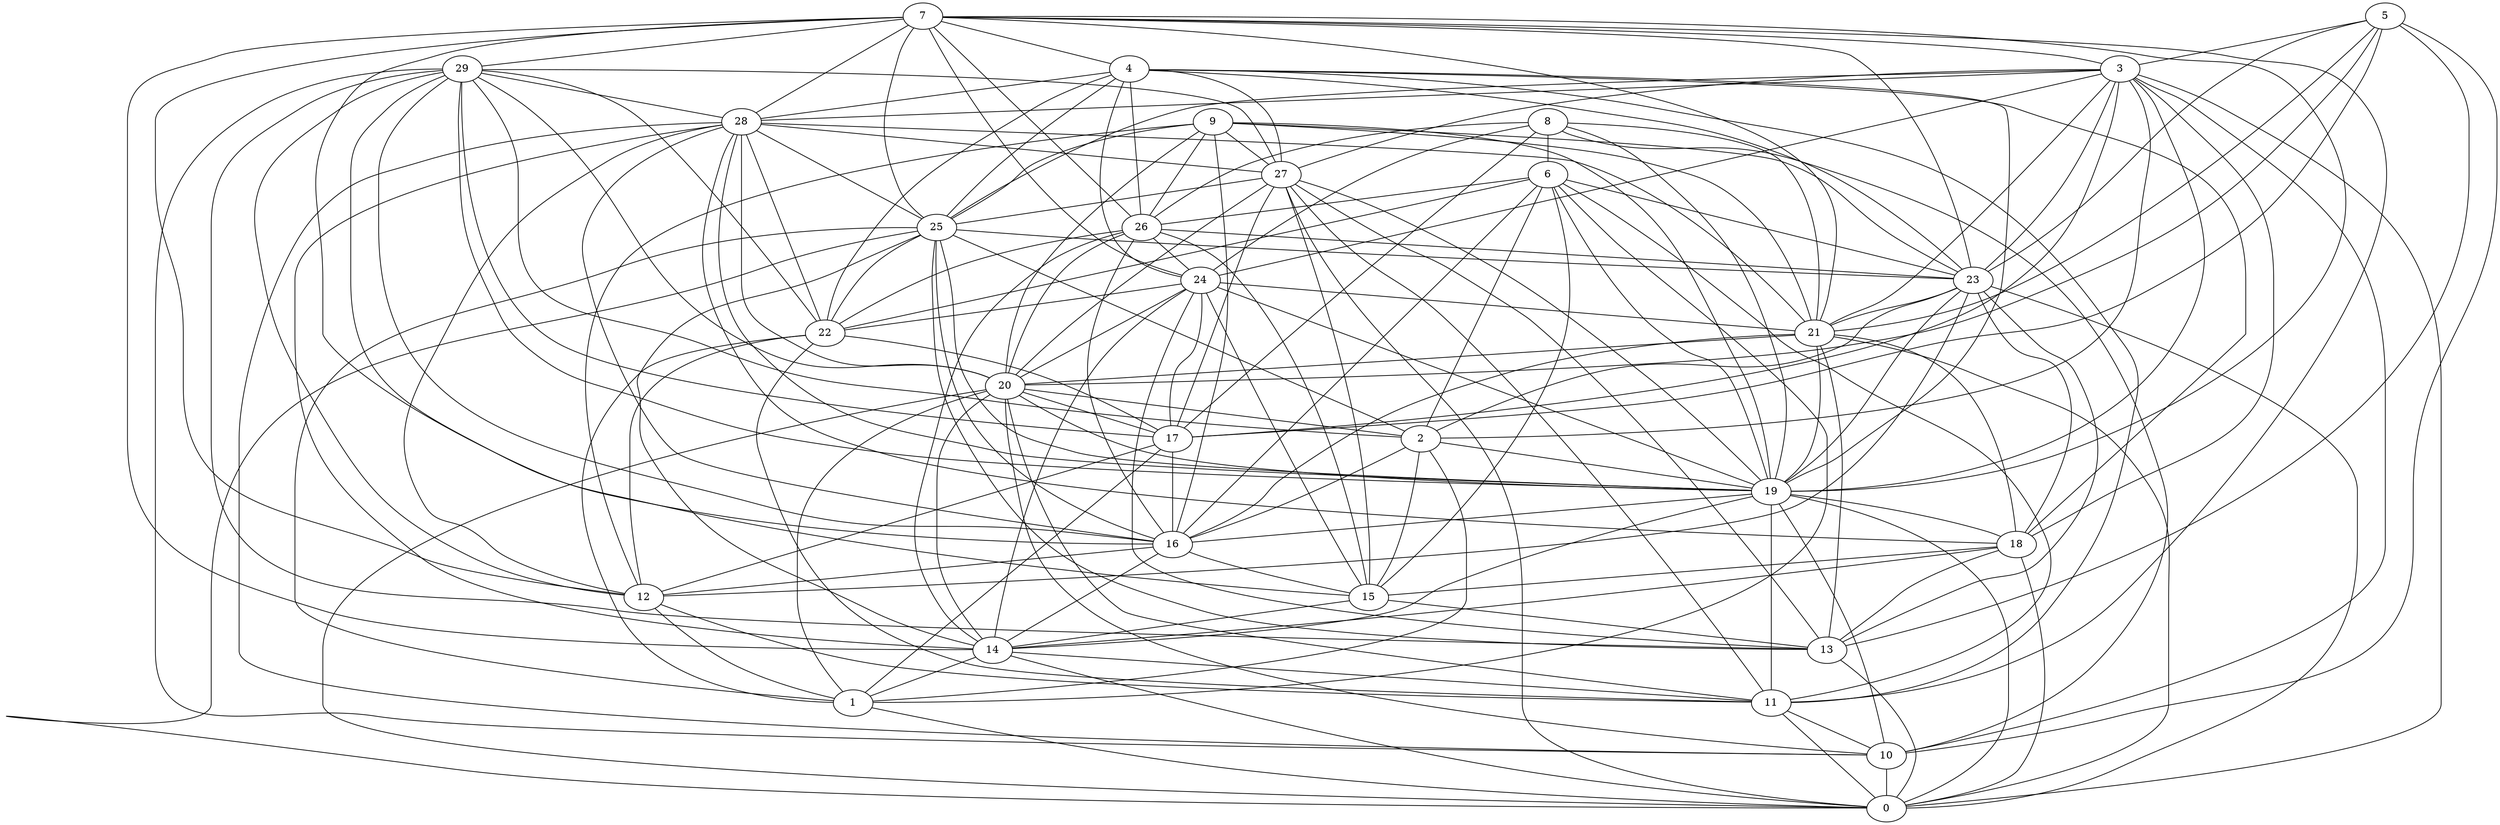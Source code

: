 digraph GG_graph {

subgraph G_graph {
edge [color = black]
"29" -> "13" [dir = none]
"29" -> "19" [dir = none]
"29" -> "2" [dir = none]
"29" -> "12" [dir = none]
"29" -> "17" [dir = none]
"29" -> "27" [dir = none]
"28" -> "18" [dir = none]
"28" -> "25" [dir = none]
"28" -> "14" [dir = none]
"28" -> "12" [dir = none]
"26" -> "23" [dir = none]
"26" -> "22" [dir = none]
"26" -> "15" [dir = none]
"26" -> "14" [dir = none]
"26" -> "20" [dir = none]
"26" -> "24" [dir = none]
"14" -> "11" [dir = none]
"14" -> "1" [dir = none]
"14" -> "0" [dir = none]
"19" -> "11" [dir = none]
"19" -> "10" [dir = none]
"19" -> "16" [dir = none]
"19" -> "18" [dir = none]
"19" -> "14" [dir = none]
"20" -> "0" [dir = none]
"20" -> "10" [dir = none]
"20" -> "17" [dir = none]
"20" -> "14" [dir = none]
"17" -> "1" [dir = none]
"9" -> "23" [dir = none]
"9" -> "12" [dir = none]
"9" -> "26" [dir = none]
"9" -> "27" [dir = none]
"9" -> "16" [dir = none]
"22" -> "11" [dir = none]
"22" -> "1" [dir = none]
"15" -> "13" [dir = none]
"15" -> "14" [dir = none]
"13" -> "0" [dir = none]
"7" -> "26" [dir = none]
"7" -> "29" [dir = none]
"7" -> "16" [dir = none]
"7" -> "3" [dir = none]
"7" -> "28" [dir = none]
"27" -> "25" [dir = none]
"27" -> "11" [dir = none]
"27" -> "17" [dir = none]
"27" -> "19" [dir = none]
"18" -> "14" [dir = none]
"11" -> "10" [dir = none]
"5" -> "20" [dir = none]
"5" -> "23" [dir = none]
"5" -> "10" [dir = none]
"5" -> "21" [dir = none]
"5" -> "13" [dir = none]
"24" -> "15" [dir = none]
"24" -> "19" [dir = none]
"8" -> "21" [dir = none]
"8" -> "17" [dir = none]
"8" -> "19" [dir = none]
"8" -> "26" [dir = none]
"8" -> "6" [dir = none]
"4" -> "28" [dir = none]
"4" -> "27" [dir = none]
"4" -> "19" [dir = none]
"4" -> "26" [dir = none]
"4" -> "11" [dir = none]
"4" -> "25" [dir = none]
"4" -> "22" [dir = none]
"21" -> "19" [dir = none]
"21" -> "0" [dir = none]
"23" -> "12" [dir = none]
"23" -> "2" [dir = none]
"23" -> "18" [dir = none]
"6" -> "23" [dir = none]
"6" -> "26" [dir = none]
"3" -> "0" [dir = none]
"3" -> "23" [dir = none]
"3" -> "19" [dir = none]
"3" -> "2" [dir = none]
"3" -> "27" [dir = none]
"3" -> "18" [dir = none]
"3" -> "21" [dir = none]
"25" -> "14" [dir = none]
"25" -> "13" [dir = none]
"2" -> "16" [dir = none]
"2" -> "19" [dir = none]
"23" -> "0" [dir = none]
"9" -> "19" [dir = none]
"28" -> "16" [dir = none]
"28" -> "19" [dir = none]
"25" -> "2" [dir = none]
"7" -> "4" [dir = none]
"3" -> "17" [dir = none]
"7" -> "25" [dir = none]
"27" -> "15" [dir = none]
"22" -> "12" [dir = none]
"25" -> "16" [dir = none]
"7" -> "11" [dir = none]
"21" -> "13" [dir = none]
"20" -> "11" [dir = none]
"28" -> "27" [dir = none]
"24" -> "21" [dir = none]
"12" -> "11" [dir = none]
"7" -> "21" [dir = none]
"28" -> "20" [dir = none]
"20" -> "19" [dir = none]
"29" -> "15" [dir = none]
"9" -> "21" [dir = none]
"7" -> "23" [dir = none]
"8" -> "10" [dir = none]
"16" -> "12" [dir = none]
"16" -> "14" [dir = none]
"23" -> "19" [dir = none]
"20" -> "1" [dir = none]
"7" -> "12" [dir = none]
"27" -> "13" [dir = none]
"7" -> "14" [dir = none]
"7" -> "19" [dir = none]
"25" -> "23" [dir = none]
"6" -> "15" [dir = none]
"27" -> "20" [dir = none]
"9" -> "20" [dir = none]
"26" -> "16" [dir = none]
"18" -> "15" [dir = none]
"25" -> "1" [dir = none]
"10" -> "0" [dir = none]
"6" -> "2" [dir = none]
"25" -> "0" [dir = none]
"23" -> "21" [dir = none]
"28" -> "10" [dir = none]
"2" -> "1" [dir = none]
"28" -> "22" [dir = none]
"2" -> "15" [dir = none]
"24" -> "20" [dir = none]
"29" -> "28" [dir = none]
"4" -> "23" [dir = none]
"21" -> "16" [dir = none]
"8" -> "24" [dir = none]
"27" -> "0" [dir = none]
"5" -> "17" [dir = none]
"11" -> "0" [dir = none]
"24" -> "22" [dir = none]
"29" -> "22" [dir = none]
"6" -> "11" [dir = none]
"17" -> "16" [dir = none]
"24" -> "14" [dir = none]
"17" -> "12" [dir = none]
"7" -> "24" [dir = none]
"29" -> "10" [dir = none]
"18" -> "13" [dir = none]
"6" -> "19" [dir = none]
"6" -> "1" [dir = none]
"4" -> "24" [dir = none]
"12" -> "1" [dir = none]
"6" -> "16" [dir = none]
"1" -> "0" [dir = none]
"9" -> "25" [dir = none]
"25" -> "22" [dir = none]
"28" -> "21" [dir = none]
"6" -> "22" [dir = none]
"21" -> "20" [dir = none]
"29" -> "16" [dir = none]
"24" -> "17" [dir = none]
"16" -> "15" [dir = none]
"4" -> "18" [dir = none]
"3" -> "28" [dir = none]
"19" -> "0" [dir = none]
"25" -> "19" [dir = none]
"5" -> "3" [dir = none]
"22" -> "17" [dir = none]
"3" -> "10" [dir = none]
"3" -> "24" [dir = none]
"24" -> "13" [dir = none]
"23" -> "13" [dir = none]
"20" -> "2" [dir = none]
"3" -> "25" [dir = none]
"29" -> "20" [dir = none]
"21" -> "18" [dir = none]
"18" -> "0" [dir = none]
}

}
